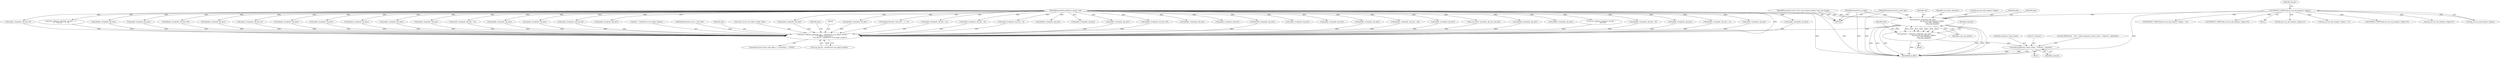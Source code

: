 digraph "0_tcpdump_289c672020280529fd382f3502efab7100d638ec@pointer" {
"1003098" [label="(Call,signature_verify(ndo, pptr, plen,\n                                            obj_ptr.rsvp_obj_integrity->digest,\n                                            rsvp_clear_checksum,\n                                            rsvp_com_header))"];
"1000145" [label="(MethodParameterIn,netdissect_options *ndo)"];
"1000146" [label="(MethodParameterIn,const u_char *pptr)"];
"1000147" [label="(MethodParameterIn,u_int plen)"];
"1003064" [label="(Call,EXTRACT_32BITS(obj_ptr.rsvp_obj_integrity->digest))"];
"1000151" [label="(MethodParameterIn,const struct rsvp_common_header *rsvp_com_header)"];
"1003096" [label="(Call,sigcheck = signature_verify(ndo, pptr, plen,\n                                            obj_ptr.rsvp_obj_integrity->digest,\n                                            rsvp_clear_checksum,\n                                            rsvp_com_header))"];
"1003114" [label="(Call,tok2str(signature_check_values, \"Unknown\", sigcheck))"];
"1003366" [label="(Call,print_unknown_data(ndo, tptr + sizeof(struct rsvp_object_header), \"\n\t    \", /* FIXME indentation */\n                               rsvp_obj_len - sizeof(struct rsvp_object_header)))"];
"1000151" [label="(MethodParameterIn,const struct rsvp_common_header *rsvp_com_header)"];
"1000681" [label="(Call,ipaddr_string(ndo, obj_tptr))"];
"1003099" [label="(Identifier,ndo)"];
"1001025" [label="(Call,ipaddr_string(ndo, obj_tptr+8))"];
"1002895" [label="(Call,print_unknown_data(ndo, obj_tptr + 2, \"\n\t\t\", *(obj_tptr + 1) - 2))"];
"1000146" [label="(MethodParameterIn,const u_char *pptr)"];
"1000410" [label="(Call,ip6addr_string(ndo, obj_tptr))"];
"1002323" [label="(Call,ipaddr_string(ndo, obj_tptr))"];
"1000952" [label="(Call,ip6addr_string(ndo, obj_tptr+20))"];
"1003324" [label="(Call,ip6addr_string(ndo, obj_tptr))"];
"1003097" [label="(Identifier,sigcheck)"];
"1003072" [label="(Call,obj_ptr.rsvp_obj_integrity->digest+4)"];
"1000463" [label="(Call,ip6addr_string(ndo, obj_tptr))"];
"1000571" [label="(Call,ipaddr_string(ndo, obj_tptr))"];
"1001405" [label="(Call,ipaddr_string(ndo, obj_tptr+2))"];
"1000145" [label="(MethodParameterIn,netdissect_options *ndo)"];
"1003373" [label="(Call,rsvp_obj_len - sizeof(struct rsvp_object_header))"];
"1000709" [label="(Call,ip6addr_string(ndo, obj_tptr))"];
"1002280" [label="(Call,ip6addr_string(ndo, obj_tptr))"];
"1003112" [label="(Block,)"];
"1002595" [label="(Call,ipaddr_string(ndo, obj_tptr))"];
"1002160" [label="(Call,ipaddr_string(ndo, obj_tptr))"];
"1001014" [label="(Call,ipaddr_string(ndo, obj_tptr))"];
"1003107" [label="(Identifier,rsvp_clear_checksum)"];
"1003116" [label="(Literal,\"Unknown\")"];
"1003089" [label="(Call,obj_ptr.rsvp_obj_integrity->digest + 12)"];
"1002353" [label="(Call,ipaddr_string(ndo, obj_tptr))"];
"1000911" [label="(Call,ip6addr_string(ndo, obj_tptr))"];
"1003299" [label="(Call,ipaddr_string(ndo, obj_tptr))"];
"1003096" [label="(Call,sigcheck = signature_verify(ndo, pptr, plen,\n                                            obj_ptr.rsvp_obj_integrity->digest,\n                                            rsvp_clear_checksum,\n                                            rsvp_com_header))"];
"1002677" [label="(Call,ipaddr_string(ndo, obj_tptr))"];
"1003071" [label="(Call,EXTRACT_32BITS(obj_ptr.rsvp_obj_integrity->digest+4))"];
"1000542" [label="(Call,ipaddr_string(ndo, obj_tptr + 8))"];
"1003368" [label="(Call,tptr + sizeof(struct rsvp_object_header))"];
"1003081" [label="(Call,obj_ptr.rsvp_obj_integrity->digest+8)"];
"1003065" [label="(Call,obj_ptr.rsvp_obj_integrity->digest)"];
"1000644" [label="(Call,ip6addr_string(ndo, obj_tptr))"];
"1000941" [label="(Call,ip6addr_string(ndo, obj_tptr))"];
"1003088" [label="(Call,EXTRACT_32BITS(obj_ptr.rsvp_obj_integrity->digest + 12))"];
"1003102" [label="(Call,obj_ptr.rsvp_obj_integrity->digest)"];
"1003114" [label="(Call,tok2str(signature_check_values, \"Unknown\", sigcheck))"];
"1003098" [label="(Call,signature_verify(ndo, pptr, plen,\n                                            obj_ptr.rsvp_obj_integrity->digest,\n                                            rsvp_clear_checksum,\n                                            rsvp_com_header))"];
"1003108" [label="(Identifier,rsvp_com_header)"];
"1003080" [label="(Call,EXTRACT_32BITS(obj_ptr.rsvp_obj_integrity->digest+8))"];
"1000984" [label="(Call,ipaddr_string(ndo, obj_tptr))"];
"1000148" [label="(MethodParameterIn,const u_char *tptr)"];
"1000147" [label="(MethodParameterIn,u_int plen)"];
"1003064" [label="(Call,EXTRACT_32BITS(obj_ptr.rsvp_obj_integrity->digest))"];
"1002190" [label="(Call,ip6addr_string(ndo, obj_tptr))"];
"1002364" [label="(Call,ipaddr_string(ndo, obj_tptr+8))"];
"1001932" [label="(Call,ipaddr_string(ndo, obj_tptr))"];
"1001968" [label="(Call,ip6addr_string(ndo, obj_tptr))"];
"1003356" [label="(ControlStructure,if (ndo->ndo_vflag > 1 || hexdump == TRUE))"];
"1003117" [label="(Identifier,sigcheck)"];
"1003109" [label="(Call,ND_PRINT((ndo, \" (%s)\", tok2str(signature_check_values, \"Unknown\", sigcheck))))"];
"1001614" [label="(Call,safeputchar(ndo, *(obj_tptr + 4 + i)))"];
"1002598" [label="(Call,ipaddr_string(ndo, obj_tptr + 4))"];
"1000579" [label="(Call,ipaddr_string(ndo, obj_tptr + 8))"];
"1001778" [label="(Call,ipaddr_string(ndo, obj_tptr + 4))"];
"1000881" [label="(Call,ipaddr_string(ndo, obj_tptr))"];
"1002291" [label="(Call,ip6addr_string(ndo, obj_tptr+20))"];
"1003409" [label="(MethodReturn,RET)"];
"1003101" [label="(Identifier,plen)"];
"1003366" [label="(Call,print_unknown_data(ndo, tptr + sizeof(struct rsvp_object_header), \"\n\t    \", /* FIXME indentation */\n                               rsvp_obj_len - sizeof(struct rsvp_object_header)))"];
"1002220" [label="(Call,ip6addr_string(ndo, obj_tptr))"];
"1003367" [label="(Identifier,ndo)"];
"1002992" [label="(Block,)"];
"1000471" [label="(Call,ip6addr_string(ndo, obj_tptr + 20))"];
"1000184" [label="(Call,(const struct rsvp_object_header *)tptr)"];
"1000616" [label="(Call,ipaddr_string(ndo, obj_tptr))"];
"1002116" [label="(Call,rsvp_intserv_print(ndo, obj_tptr, obj_tlen))"];
"1003100" [label="(Identifier,pptr)"];
"1002767" [label="(Call,ip6addr_string(ndo, obj_tptr))"];
"1003350" [label="(Call,print_unknown_data(ndo, obj_tptr, \"\n\t    \", obj_tlen))"];
"1000506" [label="(Call,ip6addr_string(ndo, obj_tptr + 8))"];
"1003111" [label="(Identifier,ndo)"];
"1003115" [label="(Identifier,signature_check_values)"];
"1003063" [label="(Block,)"];
"1003075" [label="(Identifier,obj_ptr)"];
"1002250" [label="(Call,ipaddr_string(ndo, obj_tptr))"];
"1001799" [label="(Call,ip6addr_string(ndo, obj_tptr + 4))"];
"1003378" [label="(Identifier,tptr)"];
"1000363" [label="(Call,ipaddr_string(ndo, obj_tptr))"];
"1000534" [label="(Call,ipaddr_string(ndo, obj_tptr))"];
"1003372" [label="(Literal,\"\n\t    \")"];
"1003098" -> "1003096"  [label="AST: "];
"1003098" -> "1003108"  [label="CFG: "];
"1003099" -> "1003098"  [label="AST: "];
"1003100" -> "1003098"  [label="AST: "];
"1003101" -> "1003098"  [label="AST: "];
"1003102" -> "1003098"  [label="AST: "];
"1003107" -> "1003098"  [label="AST: "];
"1003108" -> "1003098"  [label="AST: "];
"1003096" -> "1003098"  [label="CFG: "];
"1003098" -> "1003409"  [label="DDG: "];
"1003098" -> "1003409"  [label="DDG: "];
"1003098" -> "1003409"  [label="DDG: "];
"1003098" -> "1003409"  [label="DDG: "];
"1003098" -> "1003409"  [label="DDG: "];
"1003098" -> "1003409"  [label="DDG: "];
"1003098" -> "1003096"  [label="DDG: "];
"1003098" -> "1003096"  [label="DDG: "];
"1003098" -> "1003096"  [label="DDG: "];
"1003098" -> "1003096"  [label="DDG: "];
"1003098" -> "1003096"  [label="DDG: "];
"1003098" -> "1003096"  [label="DDG: "];
"1000145" -> "1003098"  [label="DDG: "];
"1000146" -> "1003098"  [label="DDG: "];
"1000147" -> "1003098"  [label="DDG: "];
"1003064" -> "1003098"  [label="DDG: "];
"1000151" -> "1003098"  [label="DDG: "];
"1003098" -> "1003366"  [label="DDG: "];
"1000145" -> "1000144"  [label="AST: "];
"1000145" -> "1003409"  [label="DDG: "];
"1000145" -> "1000363"  [label="DDG: "];
"1000145" -> "1000410"  [label="DDG: "];
"1000145" -> "1000463"  [label="DDG: "];
"1000145" -> "1000471"  [label="DDG: "];
"1000145" -> "1000506"  [label="DDG: "];
"1000145" -> "1000534"  [label="DDG: "];
"1000145" -> "1000542"  [label="DDG: "];
"1000145" -> "1000571"  [label="DDG: "];
"1000145" -> "1000579"  [label="DDG: "];
"1000145" -> "1000616"  [label="DDG: "];
"1000145" -> "1000644"  [label="DDG: "];
"1000145" -> "1000681"  [label="DDG: "];
"1000145" -> "1000709"  [label="DDG: "];
"1000145" -> "1000881"  [label="DDG: "];
"1000145" -> "1000911"  [label="DDG: "];
"1000145" -> "1000941"  [label="DDG: "];
"1000145" -> "1000952"  [label="DDG: "];
"1000145" -> "1000984"  [label="DDG: "];
"1000145" -> "1001014"  [label="DDG: "];
"1000145" -> "1001025"  [label="DDG: "];
"1000145" -> "1001405"  [label="DDG: "];
"1000145" -> "1001614"  [label="DDG: "];
"1000145" -> "1001778"  [label="DDG: "];
"1000145" -> "1001799"  [label="DDG: "];
"1000145" -> "1001932"  [label="DDG: "];
"1000145" -> "1001968"  [label="DDG: "];
"1000145" -> "1002116"  [label="DDG: "];
"1000145" -> "1002160"  [label="DDG: "];
"1000145" -> "1002190"  [label="DDG: "];
"1000145" -> "1002220"  [label="DDG: "];
"1000145" -> "1002250"  [label="DDG: "];
"1000145" -> "1002280"  [label="DDG: "];
"1000145" -> "1002291"  [label="DDG: "];
"1000145" -> "1002323"  [label="DDG: "];
"1000145" -> "1002353"  [label="DDG: "];
"1000145" -> "1002364"  [label="DDG: "];
"1000145" -> "1002595"  [label="DDG: "];
"1000145" -> "1002598"  [label="DDG: "];
"1000145" -> "1002677"  [label="DDG: "];
"1000145" -> "1002767"  [label="DDG: "];
"1000145" -> "1002895"  [label="DDG: "];
"1000145" -> "1003299"  [label="DDG: "];
"1000145" -> "1003324"  [label="DDG: "];
"1000145" -> "1003350"  [label="DDG: "];
"1000145" -> "1003366"  [label="DDG: "];
"1000146" -> "1000144"  [label="AST: "];
"1000146" -> "1003409"  [label="DDG: "];
"1000147" -> "1000144"  [label="AST: "];
"1000147" -> "1003409"  [label="DDG: "];
"1003064" -> "1003063"  [label="AST: "];
"1003064" -> "1003065"  [label="CFG: "];
"1003065" -> "1003064"  [label="AST: "];
"1003075" -> "1003064"  [label="CFG: "];
"1003064" -> "1003409"  [label="DDG: "];
"1003064" -> "1003071"  [label="DDG: "];
"1003064" -> "1003072"  [label="DDG: "];
"1003064" -> "1003080"  [label="DDG: "];
"1003064" -> "1003081"  [label="DDG: "];
"1003064" -> "1003088"  [label="DDG: "];
"1003064" -> "1003089"  [label="DDG: "];
"1000151" -> "1000144"  [label="AST: "];
"1000151" -> "1003409"  [label="DDG: "];
"1003096" -> "1002992"  [label="AST: "];
"1003097" -> "1003096"  [label="AST: "];
"1003111" -> "1003096"  [label="CFG: "];
"1003096" -> "1003409"  [label="DDG: "];
"1003096" -> "1003114"  [label="DDG: "];
"1003114" -> "1003112"  [label="AST: "];
"1003114" -> "1003117"  [label="CFG: "];
"1003115" -> "1003114"  [label="AST: "];
"1003116" -> "1003114"  [label="AST: "];
"1003117" -> "1003114"  [label="AST: "];
"1003109" -> "1003114"  [label="CFG: "];
"1003114" -> "1003409"  [label="DDG: "];
"1003114" -> "1003409"  [label="DDG: "];
"1003114" -> "1003409"  [label="DDG: "];
"1003366" -> "1003356"  [label="AST: "];
"1003366" -> "1003373"  [label="CFG: "];
"1003367" -> "1003366"  [label="AST: "];
"1003368" -> "1003366"  [label="AST: "];
"1003372" -> "1003366"  [label="AST: "];
"1003373" -> "1003366"  [label="AST: "];
"1003378" -> "1003366"  [label="CFG: "];
"1002364" -> "1003366"  [label="DDG: "];
"1000410" -> "1003366"  [label="DDG: "];
"1000471" -> "1003366"  [label="DDG: "];
"1000506" -> "1003366"  [label="DDG: "];
"1001778" -> "1003366"  [label="DDG: "];
"1000542" -> "1003366"  [label="DDG: "];
"1000881" -> "1003366"  [label="DDG: "];
"1000911" -> "1003366"  [label="DDG: "];
"1001799" -> "1003366"  [label="DDG: "];
"1003350" -> "1003366"  [label="DDG: "];
"1002160" -> "1003366"  [label="DDG: "];
"1002291" -> "1003366"  [label="DDG: "];
"1000681" -> "1003366"  [label="DDG: "];
"1000579" -> "1003366"  [label="DDG: "];
"1001025" -> "1003366"  [label="DDG: "];
"1000952" -> "1003366"  [label="DDG: "];
"1002323" -> "1003366"  [label="DDG: "];
"1000363" -> "1003366"  [label="DDG: "];
"1000616" -> "1003366"  [label="DDG: "];
"1002598" -> "1003366"  [label="DDG: "];
"1001614" -> "1003366"  [label="DDG: "];
"1002895" -> "1003366"  [label="DDG: "];
"1002767" -> "1003366"  [label="DDG: "];
"1003324" -> "1003366"  [label="DDG: "];
"1002250" -> "1003366"  [label="DDG: "];
"1002220" -> "1003366"  [label="DDG: "];
"1002190" -> "1003366"  [label="DDG: "];
"1001405" -> "1003366"  [label="DDG: "];
"1000709" -> "1003366"  [label="DDG: "];
"1001932" -> "1003366"  [label="DDG: "];
"1001968" -> "1003366"  [label="DDG: "];
"1000644" -> "1003366"  [label="DDG: "];
"1002116" -> "1003366"  [label="DDG: "];
"1000984" -> "1003366"  [label="DDG: "];
"1003299" -> "1003366"  [label="DDG: "];
"1002677" -> "1003366"  [label="DDG: "];
"1000148" -> "1003366"  [label="DDG: "];
"1000184" -> "1003366"  [label="DDG: "];
"1003373" -> "1003366"  [label="DDG: "];
}

